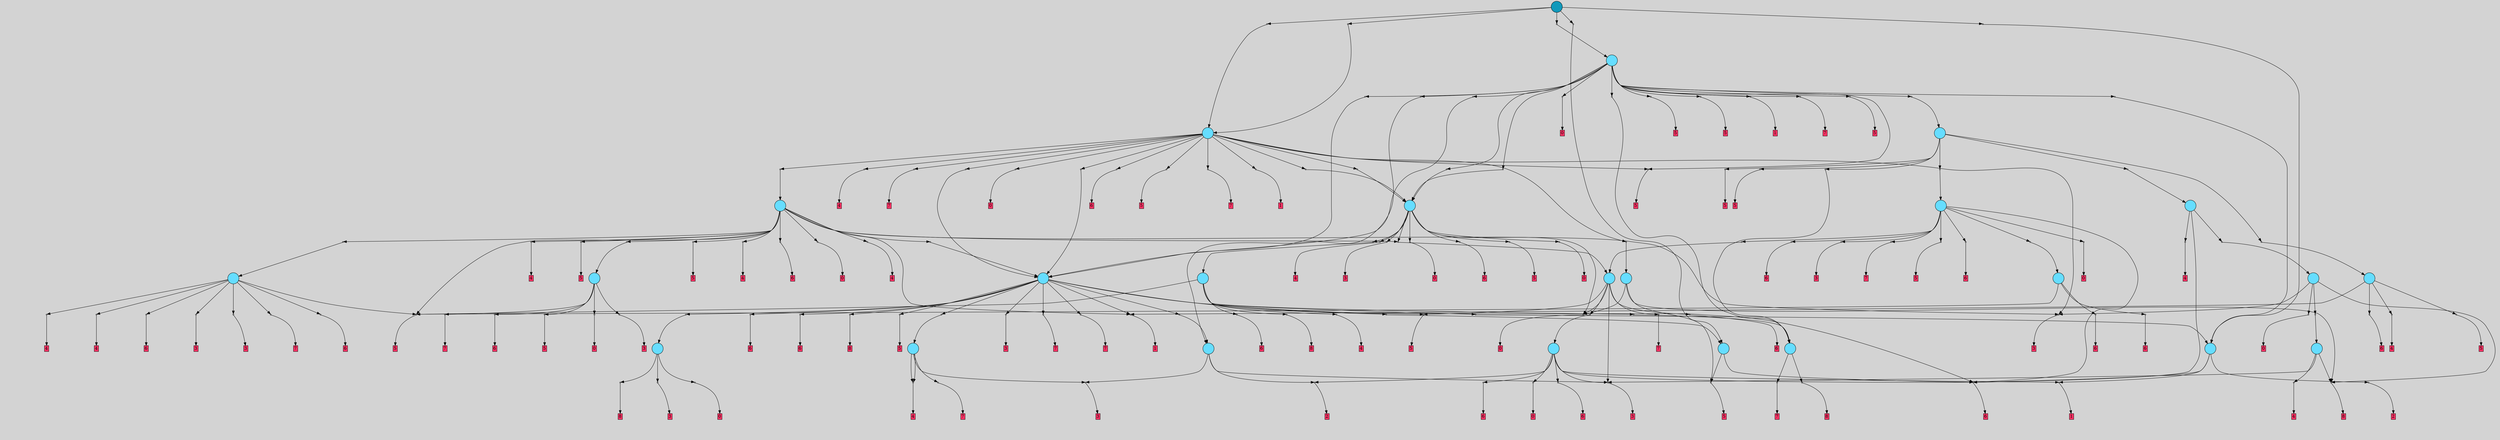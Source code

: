 // File exported with GEGELATI v1.3.1
// On the 2024-04-01 19:53:57
// With the File::TPGGraphDotExporter
digraph{
	graph[pad = "0.212, 0.055" bgcolor = lightgray]
	node[shape=circle style = filled label = ""]
		T1 [fillcolor="#66ddff"]
		T2 [fillcolor="#66ddff"]
		T5 [fillcolor="#66ddff"]
		T7 [fillcolor="#66ddff"]
		T8 [fillcolor="#66ddff"]
		T134 [fillcolor="#66ddff"]
		T222 [fillcolor="#66ddff"]
		T339 [fillcolor="#66ddff"]
		T347 [fillcolor="#66ddff"]
		T386 [fillcolor="#66ddff"]
		T396 [fillcolor="#66ddff"]
		T427 [fillcolor="#66ddff"]
		T495 [fillcolor="#66ddff"]
		T682 [fillcolor="#66ddff"]
		T799 [fillcolor="#66ddff"]
		T863 [fillcolor="#66ddff"]
		T868 [fillcolor="#66ddff"]
		T1428 [fillcolor="#66ddff"]
		T1547 [fillcolor="#66ddff"]
		T1746 [fillcolor="#66ddff"]
		T1942 [fillcolor="#66ddff"]
		T2038 [fillcolor="#66ddff"]
		T4206 [fillcolor="#66ddff"]
		T5098 [fillcolor="#66ddff"]
		T7837 [fillcolor="#1199bb"]
		P111892 [fillcolor="#cccccc" shape=point] //
		I111892 [shape=box style=invis label="4|2&0|4#3|2&#92;n5|2&3|0#2|2&#92;n2|5&4|7#2|4&#92;n3|7&0|1#1|6&#92;n5|7&4|0#1|1&#92;n6|1&0|6#1|3&#92;n"]
		P111892 -> I111892[style=invis]
		A57337 [fillcolor="#ff3366" shape=box margin=0.03 width=0 height=0 label="1"]
		T1 -> P111892 -> A57337
		P111893 [fillcolor="#cccccc" shape=point] //
		I111893 [shape=box style=invis label="8|0&2|5#3|5&#92;n3|1&2|2#1|1&#92;n4|7&2|6#3|2&#92;n3|6&3|2#2|3&#92;n0|3&1|5#2|1&#92;n1|6&2|1#2|0&#92;n5|3&2|5#3|5&#92;n8|7&4|3#3|5&#92;n"]
		P111893 -> I111893[style=invis]
		A57338 [fillcolor="#ff3366" shape=box margin=0.03 width=0 height=0 label="2"]
		T1 -> P111893 -> A57338
		P111894 [fillcolor="#cccccc" shape=point] //
		I111894 [shape=box style=invis label="4|6&3|4#0|0&#92;n1|0&1|6#3|5&#92;n6|6&2|5#4|0&#92;n5|4&0|1#4|4&#92;n8|3&0|5#4|6&#92;n8|3&1|2#0|2&#92;n6|1&3|7#4|6&#92;n"]
		P111894 -> I111894[style=invis]
		A57339 [fillcolor="#ff3366" shape=box margin=0.03 width=0 height=0 label="2"]
		T2 -> P111894 -> A57339
		P111895 [fillcolor="#cccccc" shape=point] //
		I111895 [shape=box style=invis label="2|2&2|5#4|4&#92;n2|0&2|5#2|7&#92;n8|6&0|5#0|7&#92;n1|6&0|0#2|3&#92;n5|2&3|4#0|4&#92;n"]
		P111895 -> I111895[style=invis]
		A57340 [fillcolor="#ff3366" shape=box margin=0.03 width=0 height=0 label="3"]
		T2 -> P111895 -> A57340
		P111896 [fillcolor="#cccccc" shape=point] //
		I111896 [shape=box style=invis label="8|0&3|1#2|5&#92;n7|6&2|6#1|3&#92;n0|5&3|0#0|1&#92;n7|4&1|0#4|6&#92;n"]
		P111896 -> I111896[style=invis]
		A57341 [fillcolor="#ff3366" shape=box margin=0.03 width=0 height=0 label="5"]
		T5 -> P111896 -> A57341
		P111897 [fillcolor="#cccccc" shape=point] //
		I111897 [shape=box style=invis label="2|2&0|0#0|0&#92;n7|1&1|2#0|6&#92;n4|7&2|5#3|1&#92;n3|4&0|2#0|5&#92;n3|2&0|2#4|6&#92;n3|3&3|7#1|4&#92;n0|5&2|1#0|5&#92;n1|6&4|3#0|4&#92;n"]
		P111897 -> I111897[style=invis]
		A57342 [fillcolor="#ff3366" shape=box margin=0.03 width=0 height=0 label="6"]
		T5 -> P111897 -> A57342
		P111898 [fillcolor="#cccccc" shape=point] //
		I111898 [shape=box style=invis label="3|4&2|4#0|5&#92;n7|1&3|1#3|7&#92;n8|2&4|6#4|3&#92;n4|1&1|0#3|3&#92;n6|7&3|1#2|5&#92;n5|5&2|5#2|2&#92;n1|7&2|2#0|7&#92;n8|5&1|6#4|1&#92;n"]
		P111898 -> I111898[style=invis]
		A57343 [fillcolor="#ff3366" shape=box margin=0.03 width=0 height=0 label="7"]
		T7 -> P111898 -> A57343
		P111899 [fillcolor="#cccccc" shape=point] //
		I111899 [shape=box style=invis label="1|3&1|5#4|3&#92;n6|0&3|1#1|2&#92;n2|4&1|1#1|1&#92;n"]
		P111899 -> I111899[style=invis]
		A57344 [fillcolor="#ff3366" shape=box margin=0.03 width=0 height=0 label="8"]
		T7 -> P111899 -> A57344
		P111900 [fillcolor="#cccccc" shape=point] //
		I111900 [shape=box style=invis label="5|0&2|5#2|7&#92;n7|7&1|7#4|2&#92;n5|5&1|6#1|7&#92;n5|6&0|7#4|2&#92;n8|4&3|0#0|7&#92;n0|3&1|4#3|7&#92;n"]
		P111900 -> I111900[style=invis]
		A57345 [fillcolor="#ff3366" shape=box margin=0.03 width=0 height=0 label="8"]
		T8 -> P111900 -> A57345
		P111901 [fillcolor="#cccccc" shape=point] //
		I111901 [shape=box style=invis label="4|7&2|5#2|2&#92;n8|3&3|5#4|6&#92;n4|6&4|4#0|0&#92;n0|3&0|7#0|6&#92;n5|7&1|7#0|2&#92;n2|3&2|5#0|6&#92;n8|2&4|7#4|3&#92;n3|3&2|1#1|2&#92;n"]
		P111901 -> I111901[style=invis]
		A57346 [fillcolor="#ff3366" shape=box margin=0.03 width=0 height=0 label="0"]
		T8 -> P111901 -> A57346
		T1 -> P111897
		P111902 [fillcolor="#cccccc" shape=point] //
		I111902 [shape=box style=invis label="4|6&2|2#1|3&#92;n4|3&2|7#1|5&#92;n6|7&2|1#4|3&#92;n2|5&2|7#1|2&#92;n7|0&2|0#1|3&#92;n0|3&3|7#1|7&#92;n"]
		P111902 -> I111902[style=invis]
		A57347 [fillcolor="#ff3366" shape=box margin=0.03 width=0 height=0 label="3"]
		T2 -> P111902 -> A57347
		T8 -> P111896
		T134 -> P111902
		P111903 [fillcolor="#cccccc" shape=point] //
		I111903 [shape=box style=invis label="6|0&0|3#1|6&#92;n3|6&1|1#0|7&#92;n1|1&4|6#2|0&#92;n2|3&1|1#4|1&#92;n1|3&3|5#3|0&#92;n7|4&4|1#1|1&#92;n"]
		P111903 -> I111903[style=invis]
		A57348 [fillcolor="#ff3366" shape=box margin=0.03 width=0 height=0 label="4"]
		T134 -> P111903 -> A57348
		T134 -> P111900
		P111904 [fillcolor="#cccccc" shape=point] //
		I111904 [shape=box style=invis label="6|3&3|0#3|3&#92;n2|0&3|2#1|2&#92;n8|6&3|3#3|3&#92;n3|4&3|1#0|1&#92;n1|7&4|6#3|1&#92;n2|5&2|3#0|1&#92;n"]
		P111904 -> I111904[style=invis]
		A57349 [fillcolor="#ff3366" shape=box margin=0.03 width=0 height=0 label="5"]
		T222 -> P111904 -> A57349
		P111905 [fillcolor="#cccccc" shape=point] //
		I111905 [shape=box style=invis label="2|2&0|0#0|0&#92;n6|6&4|3#0|4&#92;n4|7&2|5#3|1&#92;n3|4&0|2#0|5&#92;n3|2&0|2#4|6&#92;n3|3&3|7#1|4&#92;n0|5&2|1#0|5&#92;n7|1&1|2#0|6&#92;n"]
		P111905 -> I111905[style=invis]
		A57350 [fillcolor="#ff3366" shape=box margin=0.03 width=0 height=0 label="6"]
		T222 -> P111905 -> A57350
		P111906 [fillcolor="#cccccc" shape=point] //
		I111906 [shape=box style=invis label="5|0&4|5#1|3&#92;n3|7&2|6#1|6&#92;n"]
		P111906 -> I111906[style=invis]
		A57351 [fillcolor="#ff3366" shape=box margin=0.03 width=0 height=0 label="6"]
		T222 -> P111906 -> A57351
		T339 -> P111900
		P111907 [fillcolor="#cccccc" shape=point] //
		I111907 [shape=box style=invis label="4|6&2|2#1|3&#92;n8|0&2|2#1|1&#92;n6|1&2|1#4|3&#92;n0|3&3|7#1|7&#92;n7|6&2|0#1|3&#92;n3|0&3|7#4|4&#92;n"]
		P111907 -> I111907[style=invis]
		A57352 [fillcolor="#ff3366" shape=box margin=0.03 width=0 height=0 label="3"]
		T339 -> P111907 -> A57352
		P111908 [fillcolor="#cccccc" shape=point] //
		I111908 [shape=box style=invis label="3|3&2|1#1|2&#92;n8|3&3|5#4|6&#92;n4|6&4|4#0|0&#92;n5|7&1|7#0|2&#92;n3|3&2|5#0|6&#92;n8|2&4|7#4|3&#92;n4|7&2|5#2|2&#92;n"]
		P111908 -> I111908[style=invis]
		A57353 [fillcolor="#ff3366" shape=box margin=0.03 width=0 height=0 label="0"]
		T339 -> P111908 -> A57353
		P111909 [fillcolor="#cccccc" shape=point] //
		I111909 [shape=box style=invis label="5|0&2|5#2|7&#92;n2|7&0|4#2|7&#92;n5|6&0|7#4|2&#92;n5|2&1|6#1|1&#92;n0|3&1|4#3|7&#92;n8|4&3|0#0|7&#92;n"]
		P111909 -> I111909[style=invis]
		T339 -> P111909 -> T134
		T347 -> P111895
		P111910 [fillcolor="#cccccc" shape=point] //
		I111910 [shape=box style=invis label="1|1&4|6#2|0&#92;n6|0&0|3#1|6&#92;n2|3&1|2#4|1&#92;n1|3&3|5#3|0&#92;n7|4&4|1#1|1&#92;n2|4&2|1#2|3&#92;n"]
		P111910 -> I111910[style=invis]
		A57354 [fillcolor="#ff3366" shape=box margin=0.03 width=0 height=0 label="4"]
		T347 -> P111910 -> A57354
		P111911 [fillcolor="#cccccc" shape=point] //
		I111911 [shape=box style=invis label="1|2&4|6#4|3&#92;n5|7&1|2#0|0&#92;n3|0&2|4#0|5&#92;n4|4&1|6#1|3&#92;n0|3&4|6#3|1&#92;n3|1&4|7#1|5&#92;n"]
		P111911 -> I111911[style=invis]
		A57355 [fillcolor="#ff3366" shape=box margin=0.03 width=0 height=0 label="7"]
		T347 -> P111911 -> A57355
		T347 -> P111910
		T386 -> P111892
		T386 -> P111897
		P111912 [fillcolor="#cccccc" shape=point] //
		I111912 [shape=box style=invis label="1|2&0|2#0|6&#92;n2|3&3|5#4|2&#92;n4|7&1|1#1|5&#92;n5|1&1|0#2|3&#92;n2|7&4|5#3|7&#92;n7|4&4|3#4|6&#92;n1|6&1|5#1|1&#92;n8|6&4|1#1|0&#92;n"]
		P111912 -> I111912[style=invis]
		A57356 [fillcolor="#ff3366" shape=box margin=0.03 width=0 height=0 label="0"]
		T386 -> P111912 -> A57356
		T386 -> P111894
		P111913 [fillcolor="#cccccc" shape=point] //
		I111913 [shape=box style=invis label="0|0&1|0#4|1&#92;n3|5&2|5#1|6&#92;n7|6&1|2#3|5&#92;n6|4&2|7#0|7&#92;n"]
		P111913 -> I111913[style=invis]
		A57357 [fillcolor="#ff3366" shape=box margin=0.03 width=0 height=0 label="6"]
		T386 -> P111913 -> A57357
		T386 -> P111902
		P111914 [fillcolor="#cccccc" shape=point] //
		I111914 [shape=box style=invis label="3|6&1|2#3|5&#92;n3|5&2|5#2|6&#92;n8|6&0|4#2|2&#92;n4|4&0|6#2|3&#92;n"]
		P111914 -> I111914[style=invis]
		A57358 [fillcolor="#ff3366" shape=box margin=0.03 width=0 height=0 label="6"]
		T386 -> P111914 -> A57358
		T396 -> P111897
		P111915 [fillcolor="#cccccc" shape=point] //
		I111915 [shape=box style=invis label="0|0&1|3#1|4&#92;n4|5&2|6#3|5&#92;n7|4&4|1#1|1&#92;n2|6&2|1#2|3&#92;n8|1&3|4#3|4&#92;n"]
		P111915 -> I111915[style=invis]
		A57359 [fillcolor="#ff3366" shape=box margin=0.03 width=0 height=0 label="4"]
		T396 -> P111915 -> A57359
		P111916 [fillcolor="#cccccc" shape=point] //
		I111916 [shape=box style=invis label="3|6&1|2#3|5&#92;n3|5&2|5#2|6&#92;n4|4&0|6#2|3&#92;n8|7&0|4#2|2&#92;n"]
		P111916 -> I111916[style=invis]
		T396 -> P111916 -> T339
		P111917 [fillcolor="#cccccc" shape=point] //
		I111917 [shape=box style=invis label="2|2&2|5#4|4&#92;n5|1&2|3#0|2&#92;n1|6&0|0#2|3&#92;n5|2&3|4#0|4&#92;n8|6&0|5#0|7&#92;n"]
		P111917 -> I111917[style=invis]
		T427 -> P111917 -> T386
		T427 -> P111901
		P111918 [fillcolor="#cccccc" shape=point] //
		I111918 [shape=box style=invis label="8|0&3|1#1|1&#92;n2|0&3|2#1|2&#92;n8|6&3|3#3|3&#92;n2|2&1|3#0|1&#92;n6|3&3|0#3|3&#92;n"]
		P111918 -> I111918[style=invis]
		A57360 [fillcolor="#ff3366" shape=box margin=0.03 width=0 height=0 label="5"]
		T427 -> P111918 -> A57360
		P111919 [fillcolor="#cccccc" shape=point] //
		I111919 [shape=box style=invis label="3|5&2|5#2|6&#92;n3|3&1|7#4|4&#92;n8|0&0|4#2|2&#92;n"]
		P111919 -> I111919[style=invis]
		A57361 [fillcolor="#ff3366" shape=box margin=0.03 width=0 height=0 label="6"]
		T427 -> P111919 -> A57361
		P111920 [fillcolor="#cccccc" shape=point] //
		I111920 [shape=box style=invis label="1|2&1|7#1|6&#92;n8|1&4|7#2|7&#92;n1|5&1|0#2|7&#92;n2|0&0|3#0|2&#92;n6|5&3|1#2|0&#92;n5|0&3|6#4|5&#92;n5|3&3|3#0|2&#92;n1|3&4|2#4|4&#92;n"]
		P111920 -> I111920[style=invis]
		A57362 [fillcolor="#ff3366" shape=box margin=0.03 width=0 height=0 label="7"]
		T427 -> P111920 -> A57362
		T427 -> P111902
		P111921 [fillcolor="#cccccc" shape=point] //
		I111921 [shape=box style=invis label="5|7&2|5#2|2&#92;n8|3&3|5#4|6&#92;n4|6&4|4#0|0&#92;n0|3&0|7#0|6&#92;n5|7&1|7#0|2&#92;n3|3&2|1#1|2&#92;n8|2&4|7#4|3&#92;n1|1&1|1#0|6&#92;n2|3&2|5#0|6&#92;n"]
		P111921 -> I111921[style=invis]
		A57363 [fillcolor="#ff3366" shape=box margin=0.03 width=0 height=0 label="0"]
		T495 -> P111921 -> A57363
		P111922 [fillcolor="#cccccc" shape=point] //
		I111922 [shape=box style=invis label="1|5&0|0#2|0&#92;n7|7&1|7#4|0&#92;n7|1&1|0#3|7&#92;n8|0&0|7#0|6&#92;n8|5&0|7#1|4&#92;n0|5&3|5#1|6&#92;n6|3&4|1#0|1&#92;n4|4&3|2#1|6&#92;n"]
		P111922 -> I111922[style=invis]
		A57364 [fillcolor="#ff3366" shape=box margin=0.03 width=0 height=0 label="8"]
		T495 -> P111922 -> A57364
		P111923 [fillcolor="#cccccc" shape=point] //
		I111923 [shape=box style=invis label="4|6&2|2#1|3&#92;n4|3&2|7#1|5&#92;n6|7&2|1#4|3&#92;n0|3&3|7#1|7&#92;n4|0&0|0#3|3&#92;n7|0&2|0#1|2&#92;n2|5&2|7#1|2&#92;n"]
		P111923 -> I111923[style=invis]
		A57365 [fillcolor="#ff3366" shape=box margin=0.03 width=0 height=0 label="3"]
		T495 -> P111923 -> A57365
		P111924 [fillcolor="#cccccc" shape=point] //
		I111924 [shape=box style=invis label="3|5&2|5#2|6&#92;n3|6&1|2#3|5&#92;n8|6&0|4#2|2&#92;n4|3&0|6#2|3&#92;n"]
		P111924 -> I111924[style=invis]
		A57366 [fillcolor="#ff3366" shape=box margin=0.03 width=0 height=0 label="6"]
		T682 -> P111924 -> A57366
		P111925 [fillcolor="#cccccc" shape=point] //
		I111925 [shape=box style=invis label="2|2&2|3#0|1&#92;n6|3&3|0#3|3&#92;n2|0&3|2#1|2&#92;n8|6&3|3#4|3&#92;n3|4&3|1#0|1&#92;n8|5&1|0#0|6&#92;n"]
		P111925 -> I111925[style=invis]
		A57367 [fillcolor="#ff3366" shape=box margin=0.03 width=0 height=0 label="5"]
		T682 -> P111925 -> A57367
		P111926 [fillcolor="#cccccc" shape=point] //
		I111926 [shape=box style=invis label="4|6&4|4#0|0&#92;n5|1&2|7#1|0&#92;n4|3&0|7#0|6&#92;n4|7&2|5#2|2&#92;n2|3&1|5#0|6&#92;n8|2&4|7#4|3&#92;n3|3&2|1#1|2&#92;n"]
		P111926 -> I111926[style=invis]
		A57368 [fillcolor="#ff3366" shape=box margin=0.03 width=0 height=0 label="0"]
		T682 -> P111926 -> A57368
		P111927 [fillcolor="#cccccc" shape=point] //
		I111927 [shape=box style=invis label="4|3&2|7#1|5&#92;n6|7&2|1#3|3&#92;n7|0&2|0#1|3&#92;n2|5&2|7#1|2&#92;n0|3&3|7#1|7&#92;n4|7&3|4#2|0&#92;n"]
		P111927 -> I111927[style=invis]
		A57369 [fillcolor="#ff3366" shape=box margin=0.03 width=0 height=0 label="3"]
		T682 -> P111927 -> A57369
		P111928 [fillcolor="#cccccc" shape=point] //
		I111928 [shape=box style=invis label="1|2&1|7#1|6&#92;n1|5&1|0#2|7&#92;n6|5&3|1#2|0&#92;n5|3&3|3#4|2&#92;n5|0&3|6#4|5&#92;n1|3&4|2#4|4&#92;n"]
		P111928 -> I111928[style=invis]
		A57370 [fillcolor="#ff3366" shape=box margin=0.03 width=0 height=0 label="7"]
		T682 -> P111928 -> A57370
		P111929 [fillcolor="#cccccc" shape=point] //
		I111929 [shape=box style=invis label="0|0&1|5#3|3&#92;n6|7&0|1#2|5&#92;n8|5&1|6#4|1&#92;n4|4&1|0#2|0&#92;n7|3&4|3#1|3&#92;n7|4&4|6#3|6&#92;n5|3&2|4#1|7&#92;n3|2&2|6#3|2&#92;n"]
		P111929 -> I111929[style=invis]
		A57371 [fillcolor="#ff3366" shape=box margin=0.03 width=0 height=0 label="7"]
		T799 -> P111929 -> A57371
		P111930 [fillcolor="#cccccc" shape=point] //
		I111930 [shape=box style=invis label="2|2&0|0#0|0&#92;n5|0&2|4#3|3&#92;n3|3&3|7#1|4&#92;n3|4&0|2#0|5&#92;n3|2&0|2#4|6&#92;n7|1&1|2#0|6&#92;n4|3&2|5#3|1&#92;n0|3&2|1#0|5&#92;n"]
		P111930 -> I111930[style=invis]
		A57372 [fillcolor="#ff3366" shape=box margin=0.03 width=0 height=0 label="6"]
		T799 -> P111930 -> A57372
		T799 -> P111904
		P111931 [fillcolor="#cccccc" shape=point] //
		I111931 [shape=box style=invis label="5|1&4|4#4|3&#92;n1|3&3|5#3|0&#92;n5|0&0|3#1|6&#92;n1|1&4|6#2|0&#92;n2|4&2|1#2|3&#92;n"]
		P111931 -> I111931[style=invis]
		A57373 [fillcolor="#ff3366" shape=box margin=0.03 width=0 height=0 label="4"]
		T799 -> P111931 -> A57373
		P111932 [fillcolor="#cccccc" shape=point] //
		I111932 [shape=box style=invis label="3|3&4|2#3|3&#92;n"]
		P111932 -> I111932[style=invis]
		A57374 [fillcolor="#ff3366" shape=box margin=0.03 width=0 height=0 label="4"]
		T799 -> P111932 -> A57374
		P111933 [fillcolor="#cccccc" shape=point] //
		I111933 [shape=box style=invis label="7|1&0|7#1|6&#92;n3|2&1|6#2|2&#92;n2|0&0|2#4|2&#92;n2|7&1|6#2|7&#92;n0|1&4|6#1|2&#92;n3|5&2|5#1|6&#92;n3|6&1|4#2|5&#92;n1|1&2|6#3|6&#92;n"]
		P111933 -> I111933[style=invis]
		A57375 [fillcolor="#ff3366" shape=box margin=0.03 width=0 height=0 label="6"]
		T799 -> P111933 -> A57375
		P111934 [fillcolor="#cccccc" shape=point] //
		I111934 [shape=box style=invis label="4|6&2|2#1|3&#92;n4|3&2|7#1|5&#92;n6|7&2|1#4|3&#92;n2|5&2|7#3|2&#92;n0|0&3|7#1|7&#92;n"]
		P111934 -> I111934[style=invis]
		A57376 [fillcolor="#ff3366" shape=box margin=0.03 width=0 height=0 label="3"]
		T799 -> P111934 -> A57376
		P111935 [fillcolor="#cccccc" shape=point] //
		I111935 [shape=box style=invis label="5|5&0|5#1|6&#92;n1|6&4|3#1|6&#92;n4|2&1|4#4|3&#92;n2|2&4|5#4|4&#92;n4|6&0|2#2|5&#92;n1|6&0|0#2|3&#92;n5|5&4|7#1|5&#92;n"]
		P111935 -> I111935[style=invis]
		A57377 [fillcolor="#ff3366" shape=box margin=0.03 width=0 height=0 label="3"]
		T799 -> P111935 -> A57377
		P111936 [fillcolor="#cccccc" shape=point] //
		I111936 [shape=box style=invis label="4|2&1|5#4|6&#92;n8|1&3|1#1|1&#92;n3|5&4|7#2|4&#92;n6|4&4|3#0|0&#92;n2|0&4|5#3|1&#92;n6|7&0|1#1|1&#92;n5|7&4|0#1|1&#92;n4|2&0|4#3|2&#92;n6|1&0|6#1|3&#92;n"]
		P111936 -> I111936[style=invis]
		A57378 [fillcolor="#ff3366" shape=box margin=0.03 width=0 height=0 label="1"]
		T863 -> P111936 -> A57378
		P111937 [fillcolor="#cccccc" shape=point] //
		I111937 [shape=box style=invis label="1|0&2|2#0|3&#92;n4|3&0|1#3|0&#92;n2|4&1|0#2|6&#92;n3|4&4|2#3|2&#92;n0|5&0|6#1|5&#92;n"]
		P111937 -> I111937[style=invis]
		A57379 [fillcolor="#ff3366" shape=box margin=0.03 width=0 height=0 label="4"]
		T863 -> P111937 -> A57379
		P111938 [fillcolor="#cccccc" shape=point] //
		I111938 [shape=box style=invis label="6|3&3|0#3|3&#92;n7|5&0|1#2|2&#92;n8|0&0|1#1|1&#92;n3|4&3|1#0|1&#92;n2|0&3|2#1|2&#92;n2|2&2|3#0|1&#92;n"]
		P111938 -> I111938[style=invis]
		A57380 [fillcolor="#ff3366" shape=box margin=0.03 width=0 height=0 label="5"]
		T863 -> P111938 -> A57380
		P111939 [fillcolor="#cccccc" shape=point] //
		I111939 [shape=box style=invis label="4|4&4|1#1|1&#92;n2|2&4|3#2|2&#92;n2|2&0|0#0|3&#92;n3|5&0|2#0|5&#92;n"]
		P111939 -> I111939[style=invis]
		A57381 [fillcolor="#ff3366" shape=box margin=0.03 width=0 height=0 label="6"]
		T863 -> P111939 -> A57381
		P111940 [fillcolor="#cccccc" shape=point] //
		I111940 [shape=box style=invis label="3|0&0|3#1|6&#92;n1|3&3|5#3|0&#92;n2|3&1|2#4|1&#92;n1|1&4|2#2|0&#92;n8|0&3|0#0|5&#92;n7|4&4|1#1|1&#92;n"]
		P111940 -> I111940[style=invis]
		A57382 [fillcolor="#ff3366" shape=box margin=0.03 width=0 height=0 label="4"]
		T868 -> P111940 -> A57382
		P111941 [fillcolor="#cccccc" shape=point] //
		I111941 [shape=box style=invis label="7|0&4|1#4|0&#92;n6|7&1|6#1|4&#92;n0|5&2|0#0|5&#92;n3|5&2|2#1|4&#92;n7|1&3|2#4|6&#92;n6|3&3|5#3|0&#92;n2|4&3|3#0|2&#92;n3|6&3|4#3|1&#92;n"]
		P111941 -> I111941[style=invis]
		A57383 [fillcolor="#ff3366" shape=box margin=0.03 width=0 height=0 label="6"]
		T868 -> P111941 -> A57383
		T868 -> P111904
		T868 -> P111897
		P111942 [fillcolor="#cccccc" shape=point] //
		I111942 [shape=box style=invis label="2|4&4|0#4|2&#92;n8|0&3|1#2|5&#92;n0|5&3|0#0|1&#92;n7|6&2|6#1|3&#92;n7|1&2|2#2|4&#92;n"]
		P111942 -> I111942[style=invis]
		T868 -> P111942 -> T7
		P111943 [fillcolor="#cccccc" shape=point] //
		I111943 [shape=box style=invis label="5|0&2|5#2|7&#92;n0|3&1|4#3|7&#92;n5|5&1|6#1|7&#92;n5|6&0|7#4|2&#92;n7|0&1|7#4|2&#92;n"]
		P111943 -> I111943[style=invis]
		A57384 [fillcolor="#ff3366" shape=box margin=0.03 width=0 height=0 label="8"]
		T868 -> P111943 -> A57384
		P111944 [fillcolor="#cccccc" shape=point] //
		I111944 [shape=box style=invis label="8|3&0|1#0|0&#92;n1|0&2|4#0|6&#92;n2|6&0|3#2|5&#92;n8|4&4|7#0|1&#92;n1|7&3|3#2|7&#92;n8|7&0|4#2|5&#92;n4|4&0|6#2|3&#92;n"]
		P111944 -> I111944[style=invis]
		A57385 [fillcolor="#ff3366" shape=box margin=0.03 width=0 height=0 label="6"]
		T1428 -> P111944 -> A57385
		P111945 [fillcolor="#cccccc" shape=point] //
		I111945 [shape=box style=invis label="6|7&2|1#4|3&#92;n4|6&2|2#1|6&#92;n2|5&2|7#1|2&#92;n7|0&2|0#1|3&#92;n0|3&3|7#1|7&#92;n"]
		P111945 -> I111945[style=invis]
		A57386 [fillcolor="#ff3366" shape=box margin=0.03 width=0 height=0 label="3"]
		T1428 -> P111945 -> A57386
		P111946 [fillcolor="#cccccc" shape=point] //
		I111946 [shape=box style=invis label="7|2&3|1#3|7&#92;n8|2&4|6#4|3&#92;n8|5&2|6#4|1&#92;n5|5&2|5#2|2&#92;n6|7&3|1#2|5&#92;n1|7&2|2#0|7&#92;n"]
		P111946 -> I111946[style=invis]
		A57387 [fillcolor="#ff3366" shape=box margin=0.03 width=0 height=0 label="7"]
		T1428 -> P111946 -> A57387
		T1428 -> P111897
		P111947 [fillcolor="#cccccc" shape=point] //
		I111947 [shape=box style=invis label="6|3&3|0#3|3&#92;n2|0&3|2#1|2&#92;n8|4&4|0#3|1&#92;n2|5&2|3#0|1&#92;n6|7&4|6#3|1&#92;n3|4&3|1#0|1&#92;n"]
		P111947 -> I111947[style=invis]
		A57388 [fillcolor="#ff3366" shape=box margin=0.03 width=0 height=0 label="5"]
		T1428 -> P111947 -> A57388
		P111948 [fillcolor="#cccccc" shape=point] //
		I111948 [shape=box style=invis label="0|0&3|5#2|1&#92;n3|5&2|5#2|6&#92;n3|6&1|2#3|5&#92;n4|7&1|3#2|2&#92;n8|4&0|4#4|2&#92;n"]
		P111948 -> I111948[style=invis]
		T1428 -> P111948 -> T222
		P111949 [fillcolor="#cccccc" shape=point] //
		I111949 [shape=box style=invis label="7|6&1|2#3|5&#92;n3|5&2|5#2|6&#92;n4|4&0|6#2|3&#92;n6|6&0|4#2|2&#92;n7|6&2|6#1|3&#92;n"]
		P111949 -> I111949[style=invis]
		A57389 [fillcolor="#ff3366" shape=box margin=0.03 width=0 height=0 label="6"]
		T1428 -> P111949 -> A57389
		P111950 [fillcolor="#cccccc" shape=point] //
		I111950 [shape=box style=invis label="7|4&4|0#4|6&#92;n2|6&3|5#4|2&#92;n3|5&0|7#4|5&#92;n5|1&1|0#2|1&#92;n0|0&0|4#1|1&#92;n4|7&4|5#3|7&#92;n7|1&1|2#1|5&#92;n4|1&4|3#1|7&#92;n5|6&1|5#1|1&#92;n"]
		P111950 -> I111950[style=invis]
		A57390 [fillcolor="#ff3366" shape=box margin=0.03 width=0 height=0 label="0"]
		T1428 -> P111950 -> A57390
		P111951 [fillcolor="#cccccc" shape=point] //
		I111951 [shape=box style=invis label="8|0&3|1#2|5&#92;n0|2&0|0#0|0&#92;n8|4&1|0#4|6&#92;n0|5&3|0#0|1&#92;n"]
		P111951 -> I111951[style=invis]
		T1428 -> P111951 -> T427
		P111952 [fillcolor="#cccccc" shape=point] //
		I111952 [shape=box style=invis label="4|0&2|7#2|5&#92;n3|5&2|5#2|6&#92;n5|7&4|4#3|2&#92;n7|6&0|4#0|2&#92;n4|4&0|6#2|3&#92;n2|1&3|6#0|5&#92;n"]
		P111952 -> I111952[style=invis]
		A57391 [fillcolor="#ff3366" shape=box margin=0.03 width=0 height=0 label="6"]
		T1547 -> P111952 -> A57391
		P111953 [fillcolor="#cccccc" shape=point] //
		I111953 [shape=box style=invis label="6|3&3|0#3|3&#92;n2|7&3|2#1|2&#92;n1|7&4|6#1|1&#92;n8|6&3|3#3|3&#92;n"]
		P111953 -> I111953[style=invis]
		T1547 -> P111953 -> T1
		P111954 [fillcolor="#cccccc" shape=point] //
		I111954 [shape=box style=invis label="1|2&1|7#1|6&#92;n7|1&4|7#2|7&#92;n5|3&3|3#0|2&#92;n6|5&3|1#2|0&#92;n2|6&4|6#0|7&#92;n1|3&4|2#4|4&#92;n1|5&1|0#2|7&#92;n5|0&3|6#0|5&#92;n3|4&1|2#3|4&#92;n"]
		P111954 -> I111954[style=invis]
		T1547 -> P111954 -> T5
		P111955 [fillcolor="#cccccc" shape=point] //
		I111955 [shape=box style=invis label="3|6&1|2#3|5&#92;n3|5&2|5#3|6&#92;n5|4&0|0#1|5&#92;n4|2&0|6#2|3&#92;n4|0&3|7#0|1&#92;n"]
		P111955 -> I111955[style=invis]
		T1547 -> P111955 -> T495
		P111956 [fillcolor="#cccccc" shape=point] //
		I111956 [shape=box style=invis label="2|5&2|7#1|2&#92;n0|3&3|7#1|7&#92;n6|3&2|1#4|3&#92;n4|6&0|2#1|3&#92;n7|0&2|0#1|3&#92;n4|3&2|7#1|5&#92;n"]
		P111956 -> I111956[style=invis]
		T1547 -> P111956 -> T2
		P111957 [fillcolor="#cccccc" shape=point] //
		I111957 [shape=box style=invis label="2|6&1|5#1|0&#92;n4|1&3|4#1|4&#92;n7|0&1|7#4|4&#92;n"]
		P111957 -> I111957[style=invis]
		T1547 -> P111957 -> T347
		T1547 -> P111918
		P111958 [fillcolor="#cccccc" shape=point] //
		I111958 [shape=box style=invis label="8|4&4|7#0|1&#92;n1|0&2|4#0|6&#92;n2|6&0|3#2|6&#92;n8|3&0|1#0|0&#92;n8|7&0|4#2|5&#92;n4|4&0|6#2|3&#92;n"]
		P111958 -> I111958[style=invis]
		A57392 [fillcolor="#ff3366" shape=box margin=0.03 width=0 height=0 label="6"]
		T1547 -> P111958 -> A57392
		P111959 [fillcolor="#cccccc" shape=point] //
		I111959 [shape=box style=invis label="5|6&0|7#4|2&#92;n1|7&1|5#3|4&#92;n7|7&1|7#4|2&#92;n5|4&1|6#1|7&#92;n5|0&2|5#2|7&#92;n0|3&1|4#3|7&#92;n"]
		P111959 -> I111959[style=invis]
		A57393 [fillcolor="#ff3366" shape=box margin=0.03 width=0 height=0 label="8"]
		T1547 -> P111959 -> A57393
		P111960 [fillcolor="#cccccc" shape=point] //
		I111960 [shape=box style=invis label="1|4&3|1#0|1&#92;n6|3&3|0#3|0&#92;n8|0&3|1#1|1&#92;n8|3&4|7#3|5&#92;n2|2&2|3#0|1&#92;n2|0&3|2#1|2&#92;n"]
		P111960 -> I111960[style=invis]
		A57394 [fillcolor="#ff3366" shape=box margin=0.03 width=0 height=0 label="5"]
		T1547 -> P111960 -> A57394
		P111961 [fillcolor="#cccccc" shape=point] //
		I111961 [shape=box style=invis label="4|7&1|0#2|4&#92;n1|3&0|2#3|3&#92;n7|3&0|5#3|7&#92;n4|3&1|1#1|7&#92;n1|0&1|1#0|1&#92;n6|5&3|4#0|3&#92;n1|2&4|5#4|5&#92;n8|5&2|4#0|7&#92;n"]
		P111961 -> I111961[style=invis]
		A57395 [fillcolor="#ff3366" shape=box margin=0.03 width=0 height=0 label="3"]
		T1547 -> P111961 -> A57395
		P111962 [fillcolor="#cccccc" shape=point] //
		I111962 [shape=box style=invis label="2|7&2|2#0|7&#92;n8|2&4|6#4|3&#92;n4|1&1|0#3|3&#92;n8|5&1|6#4|1&#92;n5|5&2|5#2|2&#92;n7|2&3|1#3|7&#92;n4|4&3|1#1|3&#92;n6|7&3|1#2|5&#92;n"]
		P111962 -> I111962[style=invis]
		A57396 [fillcolor="#ff3366" shape=box margin=0.03 width=0 height=0 label="7"]
		T1547 -> P111962 -> A57396
		P111963 [fillcolor="#cccccc" shape=point] //
		I111963 [shape=box style=invis label="7|0&1|4#1|6&#92;n8|6&2|4#2|4&#92;n1|7&2|0#4|7&#92;n3|2&2|4#0|5&#92;n0|1&3|7#2|1&#92;n6|7&3|1#4|5&#92;n8|2&4|5#4|4&#92;n8|1&1|4#4|1&#92;n1|5&4|5#2|3&#92;n"]
		P111963 -> I111963[style=invis]
		A57397 [fillcolor="#ff3366" shape=box margin=0.03 width=0 height=0 label="7"]
		T1547 -> P111963 -> A57397
		T1547 -> P111936
		P111964 [fillcolor="#cccccc" shape=point] //
		I111964 [shape=box style=invis label="2|2&0|0#2|3&#92;n7|4&4|1#1|1&#92;n7|5&2|6#3|5&#92;n2|5&4|2#0|6&#92;n8|1&3|4#3|5&#92;n0|0&1|3#0|4&#92;n"]
		P111964 -> I111964[style=invis]
		A57398 [fillcolor="#ff3366" shape=box margin=0.03 width=0 height=0 label="4"]
		T1746 -> P111964 -> A57398
		P111965 [fillcolor="#cccccc" shape=point] //
		I111965 [shape=box style=invis label="6|3&3|0#3|3&#92;n4|0&0|1#1|1&#92;n2|2&2|3#0|1&#92;n0|3&3|6#4|5&#92;n4|4&0|5#2|2&#92;n2|0&3|2#1|2&#92;n3|4&3|1#0|1&#92;n"]
		P111965 -> I111965[style=invis]
		A57399 [fillcolor="#ff3366" shape=box margin=0.03 width=0 height=0 label="5"]
		T1746 -> P111965 -> A57399
		P111966 [fillcolor="#cccccc" shape=point] //
		I111966 [shape=box style=invis label="0|1&2|7#4|0&#92;n3|1&0|1#3|5&#92;n6|5&3|1#2|0&#92;n6|5&0|7#4|2&#92;n1|0&1|7#1|6&#92;n4|2&4|1#2|6&#92;n"]
		P111966 -> I111966[style=invis]
		T1746 -> P111966 -> T799
		P111967 [fillcolor="#cccccc" shape=point] //
		I111967 [shape=box style=invis label="6|3&3|0#3|3&#92;n7|5&3|3#4|7&#92;n1|7&4|6#3|1&#92;n3|4&3|1#0|1&#92;n2|0&3|2#1|0&#92;n3|0&3|6#3|4&#92;n"]
		P111967 -> I111967[style=invis]
		A57400 [fillcolor="#ff3366" shape=box margin=0.03 width=0 height=0 label="5"]
		T1746 -> P111967 -> A57400
		T1746 -> P111936
		P111968 [fillcolor="#cccccc" shape=point] //
		I111968 [shape=box style=invis label="1|6&0|0#2|3&#92;n8|6&0|2#0|7&#92;n5|1&2|3#0|2&#92;n2|2&2|5#4|4&#92;n5|0&3|4#0|4&#92;n6|7&2|3#4|1&#92;n"]
		P111968 -> I111968[style=invis]
		T1746 -> P111968 -> T682
		P111969 [fillcolor="#cccccc" shape=point] //
		I111969 [shape=box style=invis label="3|3&4|2#3|3&#92;n5|0&3|5#1|4&#92;n"]
		P111969 -> I111969[style=invis]
		A57401 [fillcolor="#ff3366" shape=box margin=0.03 width=0 height=0 label="4"]
		T1746 -> P111969 -> A57401
		P111970 [fillcolor="#cccccc" shape=point] //
		I111970 [shape=box style=invis label="4|4&0|6#2|3&#92;n1|0&2|4#0|6&#92;n2|6&0|3#2|5&#92;n8|4&4|7#0|1&#92;n1|7&3|3#2|7&#92;n8|7&0|4#2|5&#92;n8|3&0|1#1|0&#92;n"]
		P111970 -> I111970[style=invis]
		A57402 [fillcolor="#ff3366" shape=box margin=0.03 width=0 height=0 label="6"]
		T1746 -> P111970 -> A57402
		P111971 [fillcolor="#cccccc" shape=point] //
		I111971 [shape=box style=invis label="6|2&0|6#1|4&#92;n4|0&2|6#1|3&#92;n"]
		P111971 -> I111971[style=invis]
		T1746 -> P111971 -> T427
		T1746 -> P111904
		P111972 [fillcolor="#cccccc" shape=point] //
		I111972 [shape=box style=invis label="7|7&2|5#2|4&#92;n3|3&2|1#1|2&#92;n4|6&4|4#0|0&#92;n0|3&0|3#0|6&#92;n5|7&1|7#0|2&#92;n8|2&4|7#4|3&#92;n7|6&0|2#1|3&#92;n"]
		P111972 -> I111972[style=invis]
		A57403 [fillcolor="#ff3366" shape=box margin=0.03 width=0 height=0 label="0"]
		T1746 -> P111972 -> A57403
		P111973 [fillcolor="#cccccc" shape=point] //
		I111973 [shape=box style=invis label="6|4&3|2#0|1&#92;n8|1&3|0#3|3&#92;n3|6&0|7#2|0&#92;n8|5&1|0#3|6&#92;n2|0&3|2#4|2&#92;n"]
		P111973 -> I111973[style=invis]
		T1746 -> P111973 -> T1547
		T1746 -> P111907
		P111974 [fillcolor="#cccccc" shape=point] //
		I111974 [shape=box style=invis label="7|5&2|7#3|5&#92;n0|0&1|3#1|4&#92;n3|6&2|1#2|3&#92;n2|2&0|0#4|1&#92;n7|4&4|1#1|1&#92;n8|1&3|4#3|4&#92;n"]
		P111974 -> I111974[style=invis]
		A57404 [fillcolor="#ff3366" shape=box margin=0.03 width=0 height=0 label="4"]
		T1746 -> P111974 -> A57404
		P111975 [fillcolor="#cccccc" shape=point] //
		I111975 [shape=box style=invis label="3|5&2|5#2|6&#92;n4|4&0|6#2|3&#92;n3|5&1|2#1|5&#92;n8|0&0|4#2|2&#92;n"]
		P111975 -> I111975[style=invis]
		T1942 -> P111975 -> T396
		P111976 [fillcolor="#cccccc" shape=point] //
		I111976 [shape=box style=invis label="2|2&0|6#0|2&#92;n8|6&3|3#3|3&#92;n2|5&4|4#1|6&#92;n5|2&2|4#4|3&#92;n2|0&3|2#2|2&#92;n2|1&4|7#1|7&#92;n2|5&2|3#1|1&#92;n"]
		P111976 -> I111976[style=invis]
		A57405 [fillcolor="#ff3366" shape=box margin=0.03 width=0 height=0 label="5"]
		T1942 -> P111976 -> A57405
		P111977 [fillcolor="#cccccc" shape=point] //
		I111977 [shape=box style=invis label="0|5&3|0#0|1&#92;n6|6&2|6#1|3&#92;n8|0&3|1#2|5&#92;n7|4&1|0#4|6&#92;n5|4&3|2#1|3&#92;n"]
		P111977 -> I111977[style=invis]
		T1942 -> P111977 -> T7
		P111978 [fillcolor="#cccccc" shape=point] //
		I111978 [shape=box style=invis label="7|0&3|1#2|5&#92;n3|2&2|2#1|0&#92;n7|4&1|0#4|6&#92;n7|6&2|6#1|7&#92;n"]
		P111978 -> I111978[style=invis]
		A57406 [fillcolor="#ff3366" shape=box margin=0.03 width=0 height=0 label="5"]
		T1942 -> P111978 -> A57406
		P111979 [fillcolor="#cccccc" shape=point] //
		I111979 [shape=box style=invis label="7|2&2|7#3|7&#92;n5|7&1|0#2|2&#92;n1|6&2|5#2|2&#92;n3|5&4|4#0|3&#92;n4|1&2|5#0|3&#92;n"]
		P111979 -> I111979[style=invis]
		T1942 -> P111979 -> T1428
		P111980 [fillcolor="#cccccc" shape=point] //
		I111980 [shape=box style=invis label="4|4&2|3#2|3&#92;n6|0&0|7#2|5&#92;n6|5&4|6#4|2&#92;n0|4&4|3#1|0&#92;n0|5&0|7#3|4&#92;n6|5&0|3#2|7&#92;n2|0&1|0#4|6&#92;n"]
		P111980 -> I111980[style=invis]
		T1942 -> P111980 -> T863
		P111981 [fillcolor="#cccccc" shape=point] //
		I111981 [shape=box style=invis label="0|6&0|3#2|0&#92;n1|6&2|1#2|3&#92;n7|5&2|7#3|5&#92;n0|0&1|3#1|4&#92;n7|4&4|1#1|1&#92;n2|2&0|0#2|1&#92;n8|1&3|4#3|4&#92;n"]
		P111981 -> I111981[style=invis]
		A57407 [fillcolor="#ff3366" shape=box margin=0.03 width=0 height=0 label="4"]
		T2038 -> P111981 -> A57407
		P111982 [fillcolor="#cccccc" shape=point] //
		I111982 [shape=box style=invis label="4|6&2|2#1|3&#92;n4|4&2|7#1|5&#92;n6|7&2|1#4|3&#92;n2|5&2|7#1|2&#92;n7|0&3|0#1|3&#92;n0|3&3|7#1|7&#92;n"]
		P111982 -> I111982[style=invis]
		A57408 [fillcolor="#ff3366" shape=box margin=0.03 width=0 height=0 label="3"]
		T2038 -> P111982 -> A57408
		P111983 [fillcolor="#cccccc" shape=point] //
		I111983 [shape=box style=invis label="1|4&0|5#2|2&#92;n1|6&4|2#1|7&#92;n7|0&4|3#4|7&#92;n3|5&1|5#4|7&#92;n1|6&4|4#4|4&#92;n5|2&1|7#0|2&#92;n"]
		P111983 -> I111983[style=invis]
		A57409 [fillcolor="#ff3366" shape=box margin=0.03 width=0 height=0 label="0"]
		T2038 -> P111983 -> A57409
		P111984 [fillcolor="#cccccc" shape=point] //
		I111984 [shape=box style=invis label="1|4&3|0#4|1&#92;n3|7&0|4#3|4&#92;n8|7&3|4#3|7&#92;n1|6&0|4#2|3&#92;n5|2&4|3#4|3&#92;n2|0&3|4#2|2&#92;n5|4&1|2#0|7&#92;n0|7&3|3#3|0&#92;n7|6&0|4#3|5&#92;n4|5&3|7#4|7&#92;n"]
		P111984 -> I111984[style=invis]
		A57410 [fillcolor="#ff3366" shape=box margin=0.03 width=0 height=0 label="6"]
		T2038 -> P111984 -> A57410
		P111985 [fillcolor="#cccccc" shape=point] //
		I111985 [shape=box style=invis label="6|7&2|1#4|3&#92;n4|3&2|7#1|5&#92;n0|7&3|7#1|7&#92;n2|5&2|7#1|2&#92;n1|0&2|0#1|3&#92;n"]
		P111985 -> I111985[style=invis]
		T2038 -> P111985 -> T868
		T2038 -> P111901
		P111986 [fillcolor="#cccccc" shape=point] //
		I111986 [shape=box style=invis label="6|3&3|0#3|3&#92;n8|0&0|1#1|1&#92;n3|4&3|1#0|1&#92;n8|6&3|3#3|3&#92;n2|2&2|3#0|1&#92;n2|0&3|2#1|2&#92;n"]
		P111986 -> I111986[style=invis]
		A57411 [fillcolor="#ff3366" shape=box margin=0.03 width=0 height=0 label="5"]
		T2038 -> P111986 -> A57411
		P111987 [fillcolor="#cccccc" shape=point] //
		I111987 [shape=box style=invis label="2|6&3|5#4|2&#92;n5|6&1|5#1|1&#92;n0|0&0|4#1|1&#92;n5|1&1|0#2|3&#92;n4|7&4|5#3|7&#92;n4|7&1|1#3|5&#92;n7|4&4|3#4|6&#92;n3|5&0|7#4|5&#92;n"]
		P111987 -> I111987[style=invis]
		A57412 [fillcolor="#ff3366" shape=box margin=0.03 width=0 height=0 label="0"]
		T2038 -> P111987 -> A57412
		T2038 -> P111971
		P111988 [fillcolor="#cccccc" shape=point] //
		I111988 [shape=box style=invis label="7|3&3|0#3|3&#92;n2|0&3|2#1|2&#92;n8|6&3|3#3|3&#92;n3|4&3|1#0|1&#92;n1|7&4|6#0|1&#92;n1|0&4|4#2|7&#92;n"]
		P111988 -> I111988[style=invis]
		T4206 -> P111988 -> T2038
		P111989 [fillcolor="#cccccc" shape=point] //
		I111989 [shape=box style=invis label="0|2&0|4#0|3&#92;n1|2&2|1#2|3&#92;n0|0&2|0#1|3&#92;n4|3&2|7#1|5&#92;n4|2&4|2#0|5&#92;n7|5&0|7#1|2&#92;n"]
		P111989 -> I111989[style=invis]
		T4206 -> P111989 -> T1746
		P111990 [fillcolor="#cccccc" shape=point] //
		I111990 [shape=box style=invis label="3|4&1|1#4|1&#92;n0|4&4|1#0|1&#92;n3|3&3|0#4|3&#92;n0|2&3|3#0|0&#92;n1|2&1|0#4|7&#92;n0|2&2|3#2|3&#92;n7|0&2|1#2|6&#92;n"]
		P111990 -> I111990[style=invis]
		T4206 -> P111990 -> T8
		P111991 [fillcolor="#cccccc" shape=point] //
		I111991 [shape=box style=invis label="7|4&4|1#1|1&#92;n7|2&4|4#3|5&#92;n8|1&3|4#3|2&#92;n3|3&4|7#0|1&#92;n0|0&1|3#3|4&#92;n0|6&0|3#2|0&#92;n7|5&4|7#4|5&#92;n"]
		P111991 -> I111991[style=invis]
		A57413 [fillcolor="#ff3366" shape=box margin=0.03 width=0 height=0 label="4"]
		T4206 -> P111991 -> A57413
		P111992 [fillcolor="#cccccc" shape=point] //
		I111992 [shape=box style=invis label="5|1&2|6#1|4&#92;n2|0&0|2#4|2&#92;n3|6&0|7#2|0&#92;n8|1&3|0#3|3&#92;n3|4&4|4#4|4&#92;n3|0&3|4#0|3&#92;n6|4&3|1#0|1&#92;n"]
		P111992 -> I111992[style=invis]
		T4206 -> P111992 -> T1547
		P111993 [fillcolor="#cccccc" shape=point] //
		I111993 [shape=box style=invis label="0|7&1|2#3|7&#92;n4|0&3|5#1|2&#92;n8|2&3|6#4|3&#92;n6|4&1|3#4|3&#92;n"]
		P111993 -> I111993[style=invis]
		A57414 [fillcolor="#ff3366" shape=box margin=0.03 width=0 height=0 label="7"]
		T4206 -> P111993 -> A57414
		P111994 [fillcolor="#cccccc" shape=point] //
		I111994 [shape=box style=invis label="1|4&0|5#2|2&#92;n1|6&4|2#1|7&#92;n7|0&4|3#4|7&#92;n3|0&1|4#4|4&#92;n5|2&1|7#0|2&#92;n1|6&4|4#2|4&#92;n3|5&1|5#4|7&#92;n"]
		P111994 -> I111994[style=invis]
		A57415 [fillcolor="#ff3366" shape=box margin=0.03 width=0 height=0 label="0"]
		T4206 -> P111994 -> A57415
		P111995 [fillcolor="#cccccc" shape=point] //
		I111995 [shape=box style=invis label="0|5&1|7#3|1&#92;n0|0&0|3#1|6&#92;n2|0&3|2#1|2&#92;n3|4&3|0#0|1&#92;n8|6&3|2#1|3&#92;n6|0&4|2#2|5&#92;n1|3&4|1#4|4&#92;n4|1&0|6#0|0&#92;n1|7&4|4#1|1&#92;n"]
		P111995 -> I111995[style=invis]
		T4206 -> P111995 -> T2038
		T4206 -> P111907
		P111996 [fillcolor="#cccccc" shape=point] //
		I111996 [shape=box style=invis label="5|0&1|7#4|6&#92;n6|7&0|1#1|3&#92;n0|6&2|7#3|2&#92;n"]
		P111996 -> I111996[style=invis]
		A57416 [fillcolor="#ff3366" shape=box margin=0.03 width=0 height=0 label="6"]
		T4206 -> P111996 -> A57416
		P111997 [fillcolor="#cccccc" shape=point] //
		I111997 [shape=box style=invis label="8|7&0|1#1|1&#92;n3|2&4|7#0|0&#92;n2|7&4|2#1|2&#92;n2|2&0|3#0|1&#92;n"]
		P111997 -> I111997[style=invis]
		A57417 [fillcolor="#ff3366" shape=box margin=0.03 width=0 height=0 label="5"]
		T4206 -> P111997 -> A57417
		P111998 [fillcolor="#cccccc" shape=point] //
		I111998 [shape=box style=invis label="8|2&1|2#1|6&#92;n4|2&1|0#3|3&#92;n8|4&1|1#2|2&#92;n4|1&4|3#4|0&#92;n2|5&0|3#2|1&#92;n2|3&3|5#1|4&#92;n1|2&4|2#2|2&#92;n3|1&1|0#4|7&#92;n7|7&3|1#2|3&#92;n3|0&2|5#1|1&#92;n"]
		P111998 -> I111998[style=invis]
		A57418 [fillcolor="#ff3366" shape=box margin=0.03 width=0 height=0 label="7"]
		T4206 -> P111998 -> A57418
		P111999 [fillcolor="#cccccc" shape=point] //
		I111999 [shape=box style=invis label="6|3&0|4#0|5&#92;n4|2&1|4#1|6&#92;n1|7&1|1#0|3&#92;n5|7&4|0#4|1&#92;n3|0&4|5#3|1&#92;n4|2&0|4#3|2&#92;n6|5&0|1#1|5&#92;n6|1&0|6#1|3&#92;n6|5&0|5#1|7&#92;n3|5&4|7#2|4&#92;n"]
		P111999 -> I111999[style=invis]
		A57419 [fillcolor="#ff3366" shape=box margin=0.03 width=0 height=0 label="1"]
		T4206 -> P111999 -> A57419
		P112000 [fillcolor="#cccccc" shape=point] //
		I112000 [shape=box style=invis label="3|4&3|1#0|1&#92;n2|0&3|2#1|2&#92;n6|3&3|0#3|3&#92;n3|3&4|0#4|3&#92;n8|6&3|3#3|3&#92;n2|2&2|3#0|1&#92;n"]
		P112000 -> I112000[style=invis]
		A57420 [fillcolor="#ff3366" shape=box margin=0.03 width=0 height=0 label="5"]
		T4206 -> P112000 -> A57420
		P112001 [fillcolor="#cccccc" shape=point] //
		I112001 [shape=box style=invis label="2|0&3|2#4|2&#92;n2|5&4|2#4|3&#92;n3|6&0|7#2|0&#92;n8|5&1|0#2|6&#92;n8|1&3|0#3|3&#92;n3|5&3|4#0|3&#92;n2|2&4|5#4|1&#92;n5|1&2|6#1|4&#92;n"]
		P112001 -> I112001[style=invis]
		T4206 -> P112001 -> T1547
		P112002 [fillcolor="#cccccc" shape=point] //
		I112002 [shape=box style=invis label="1|6&4|6#4|4&#92;n5|4&1|1#4|0&#92;n7|0&4|4#4|7&#92;n8|2&2|3#0|6&#92;n4|6&3|6#0|3&#92;n5|2&1|7#2|2&#92;n"]
		P112002 -> I112002[style=invis]
		A57421 [fillcolor="#ff3366" shape=box margin=0.03 width=0 height=0 label="0"]
		T5098 -> P112002 -> A57421
		P112003 [fillcolor="#cccccc" shape=point] //
		I112003 [shape=box style=invis label="4|2&1|5#1|4&#92;n1|2&4|2#0|7&#92;n1|4&2|1#0|1&#92;n6|2&3|2#3|0&#92;n2|0&1|2#4|7&#92;n2|0&3|1#2|2&#92;n"]
		P112003 -> I112003[style=invis]
		A57422 [fillcolor="#ff3366" shape=box margin=0.03 width=0 height=0 label="5"]
		T5098 -> P112003 -> A57422
		P112004 [fillcolor="#cccccc" shape=point] //
		I112004 [shape=box style=invis label="5|3&3|3#4|2&#92;n8|4&1|1#0|1&#92;n3|3&4|0#0|6&#92;n0|0&0|5#4|4&#92;n3|3&4|4#3|1&#92;n4|3&3|0#2|3&#92;n0|5&1|4#0|3&#92;n"]
		P112004 -> I112004[style=invis]
		A57423 [fillcolor="#ff3366" shape=box margin=0.03 width=0 height=0 label="5"]
		T5098 -> P112004 -> A57423
		P112005 [fillcolor="#cccccc" shape=point] //
		I112005 [shape=box style=invis label="4|6&4|1#2|0&#92;n6|0&1|2#2|3&#92;n5|2&2|5#2|2&#92;n3|0&0|2#1|3&#92;n2|2&3|2#4|6&#92;n4|1&3|6#0|3&#92;n0|6&2|4#0|6&#92;n5|6&3|7#4|1&#92;n"]
		P112005 -> I112005[style=invis]
		T5098 -> P112005 -> T1942
		P112006 [fillcolor="#cccccc" shape=point] //
		I112006 [shape=box style=invis label="6|7&2|3#3|7&#92;n4|2&1|1#4|6&#92;n4|2&0|4#3|2&#92;n7|1&2|5#0|1&#92;n2|0&4|5#3|1&#92;n0|0&3|1#2|1&#92;n5|7&4|0#1|1&#92;n8|1&3|1#1|1&#92;n3|5&3|7#2|4&#92;n3|2&1|0#3|5&#92;n"]
		P112006 -> I112006[style=invis]
		A57424 [fillcolor="#ff3366" shape=box margin=0.03 width=0 height=0 label="1"]
		T5098 -> P112006 -> A57424
		T5098 -> P112000
		P112007 [fillcolor="#cccccc" shape=point] //
		I112007 [shape=box style=invis label="3|0&3|4#0|3&#92;n2|0&3|2#4|2&#92;n7|5&1|0#2|6&#92;n1|1&3|0#3|3&#92;n0|3&2|3#4|2&#92;n6|4&3|1#0|1&#92;n6|6&0|0#3|3&#92;n5|1&2|6#1|4&#92;n2|1&4|3#4|1&#92;n"]
		P112007 -> I112007[style=invis]
		T5098 -> P112007 -> T1547
		P112008 [fillcolor="#cccccc" shape=point] //
		I112008 [shape=box style=invis label="6|4&3|1#0|1&#92;n2|0&3|2#2|2&#92;n8|5&1|0#2|6&#92;n8|1&3|0#3|3&#92;n2|2&4|3#4|1&#92;n3|0&3|4#0|3&#92;n2|7&0|4#0|3&#92;n5|1&2|6#1|4&#92;n3|6&0|7#2|0&#92;n"]
		P112008 -> I112008[style=invis]
		T5098 -> P112008 -> T1547
		P112009 [fillcolor="#cccccc" shape=point] //
		I112009 [shape=box style=invis label="7|3&3|0#3|3&#92;n2|0&3|2#1|2&#92;n8|6&3|4#3|3&#92;n1|7&4|6#0|1&#92;n3|4&3|1#0|1&#92;n1|0&4|4#2|7&#92;n"]
		P112009 -> I112009[style=invis]
		T5098 -> P112009 -> T2038
		P112010 [fillcolor="#cccccc" shape=point] //
		I112010 [shape=box style=invis label="8|6&3|3#4|3&#92;n7|3&3|0#1|3&#92;n2|0&3|2#1|2&#92;n3|4&3|1#0|1&#92;n1|5&3|5#1|3&#92;n1|0&4|4#2|7&#92;n1|7&4|6#3|1&#92;n"]
		P112010 -> I112010[style=invis]
		T5098 -> P112010 -> T2038
		P112011 [fillcolor="#cccccc" shape=point] //
		I112011 [shape=box style=invis label="6|7&2|4#1|3&#92;n0|2&1|0#4|6&#92;n6|0&4|7#0|5&#92;n8|2&0|4#2|0&#92;n3|5&2|3#4|4&#92;n"]
		P112011 -> I112011[style=invis]
		T5098 -> P112011 -> T7
		P112012 [fillcolor="#cccccc" shape=point] //
		I112012 [shape=box style=invis label="7|0&1|0#1|6&#92;n1|3&1|7#3|4&#92;n5|6&0|6#3|1&#92;n"]
		P112012 -> I112012[style=invis]
		A57425 [fillcolor="#ff3366" shape=box margin=0.03 width=0 height=0 label="7"]
		T5098 -> P112012 -> A57425
		P112013 [fillcolor="#cccccc" shape=point] //
		I112013 [shape=box style=invis label="7|0&2|3#4|6&#92;n5|0&1|5#0|6&#92;n5|4&2|1#2|4&#92;n6|7&4|4#2|3&#92;n1|3&4|7#4|3&#92;n2|5&3|6#2|2&#92;n4|7&4|1#1|6&#92;n8|2&0|4#0|5&#92;n1|2&2|6#0|0&#92;n"]
		P112013 -> I112013[style=invis]
		T5098 -> P112013 -> T2
		P112014 [fillcolor="#cccccc" shape=point] //
		I112014 [shape=box style=invis label="8|0&3|5#2|1&#92;n0|5&3|0#0|1&#92;n7|2&0|7#4|3&#92;n6|5&3|2#0|3&#92;n6|6&2|4#1|3&#92;n8|7&1|6#4|1&#92;n"]
		P112014 -> I112014[style=invis]
		T5098 -> P112014 -> T1
		P112015 [fillcolor="#cccccc" shape=point] //
		I112015 [shape=box style=invis label="8|2&1|4#2|4&#92;n2|2&1|1#0|1&#92;n5|0&3|5#1|2&#92;n8|6&3|3#3|3&#92;n1|2&0|7#4|7&#92;n"]
		P112015 -> I112015[style=invis]
		A57426 [fillcolor="#ff3366" shape=box margin=0.03 width=0 height=0 label="5"]
		T5098 -> P112015 -> A57426
		P112016 [fillcolor="#cccccc" shape=point] //
		I112016 [shape=box style=invis label="6|6&0|2#3|6&#92;n7|5&4|7#0|5&#92;n2|0&2|3#3|0&#92;n1|3&4|7#0|1&#92;n7|2&1|5#3|1&#92;n6|7&2|4#3|5&#92;n7|7&1|5#1|6&#92;n2|4&1|6#0|4&#92;n0|5&2|0#4|0&#92;n7|6&0|5#1|4&#92;n"]
		P112016 -> I112016[style=invis]
		T7837 -> P112016 -> T5098
		P112017 [fillcolor="#cccccc" shape=point] //
		I112017 [shape=box style=invis label="8|0&3|5#2|1&#92;n6|5&3|2#0|3&#92;n7|2&2|7#4|3&#92;n0|5&3|0#0|1&#92;n6|6&2|4#1|3&#92;n8|7&1|6#4|1&#92;n"]
		P112017 -> I112017[style=invis]
		T7837 -> P112017 -> T1
		P112018 [fillcolor="#cccccc" shape=point] //
		I112018 [shape=box style=invis label="1|0&4|4#4|4&#92;n0|3&0|6#2|1&#92;n5|4&1|1#4|0&#92;n8|2&2|3#0|6&#92;n1|2&4|7#4|2&#92;n"]
		P112018 -> I112018[style=invis]
		T7837 -> P112018 -> T4206
		P112019 [fillcolor="#cccccc" shape=point] //
		I112019 [shape=box style=invis label="3|4&2|2#4|5&#92;n1|0&1|3#3|5&#92;n1|7&0|2#0|1&#92;n"]
		P112019 -> I112019[style=invis]
		T7837 -> P112019 -> T4206
		P112020 [fillcolor="#cccccc" shape=point] //
		I112020 [shape=box style=invis label="6|4&3|5#0|1&#92;n4|6&2|1#2|5&#92;n5|1&2|6#2|4&#92;n2|0&3|2#4|2&#92;n8|4&3|0#0|3&#92;n"]
		P112020 -> I112020[style=invis]
		T7837 -> P112020 -> T5
		{ rank= same T7837 }
}
